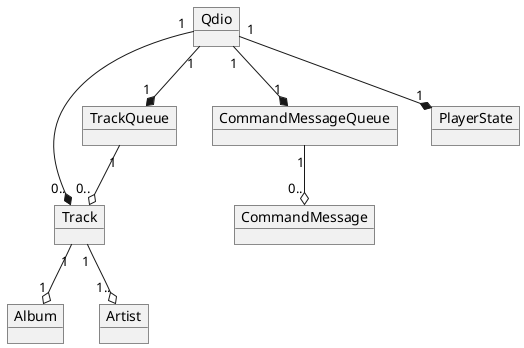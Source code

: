 @startuml
skinparam monochrome true
object Qdio
object Track
object Album
object Artist
object CommandMessage
object CommandMessageQueue
object TrackQueue
object PlayerState

Qdio "1"--*"1" TrackQueue
Qdio "1"--* "0.." Track
Qdio "1" --* "1" CommandMessageQueue
CommandMessageQueue "1" --o "0.." CommandMessage
TrackQueue "1"--o "0.." Track
' TrackHistory "1" --o "0.." Track
Qdio "1" --* "1" PlayerState
Track "1" --o "1.." Artist
Track "1" --o "1" Album

@enduml